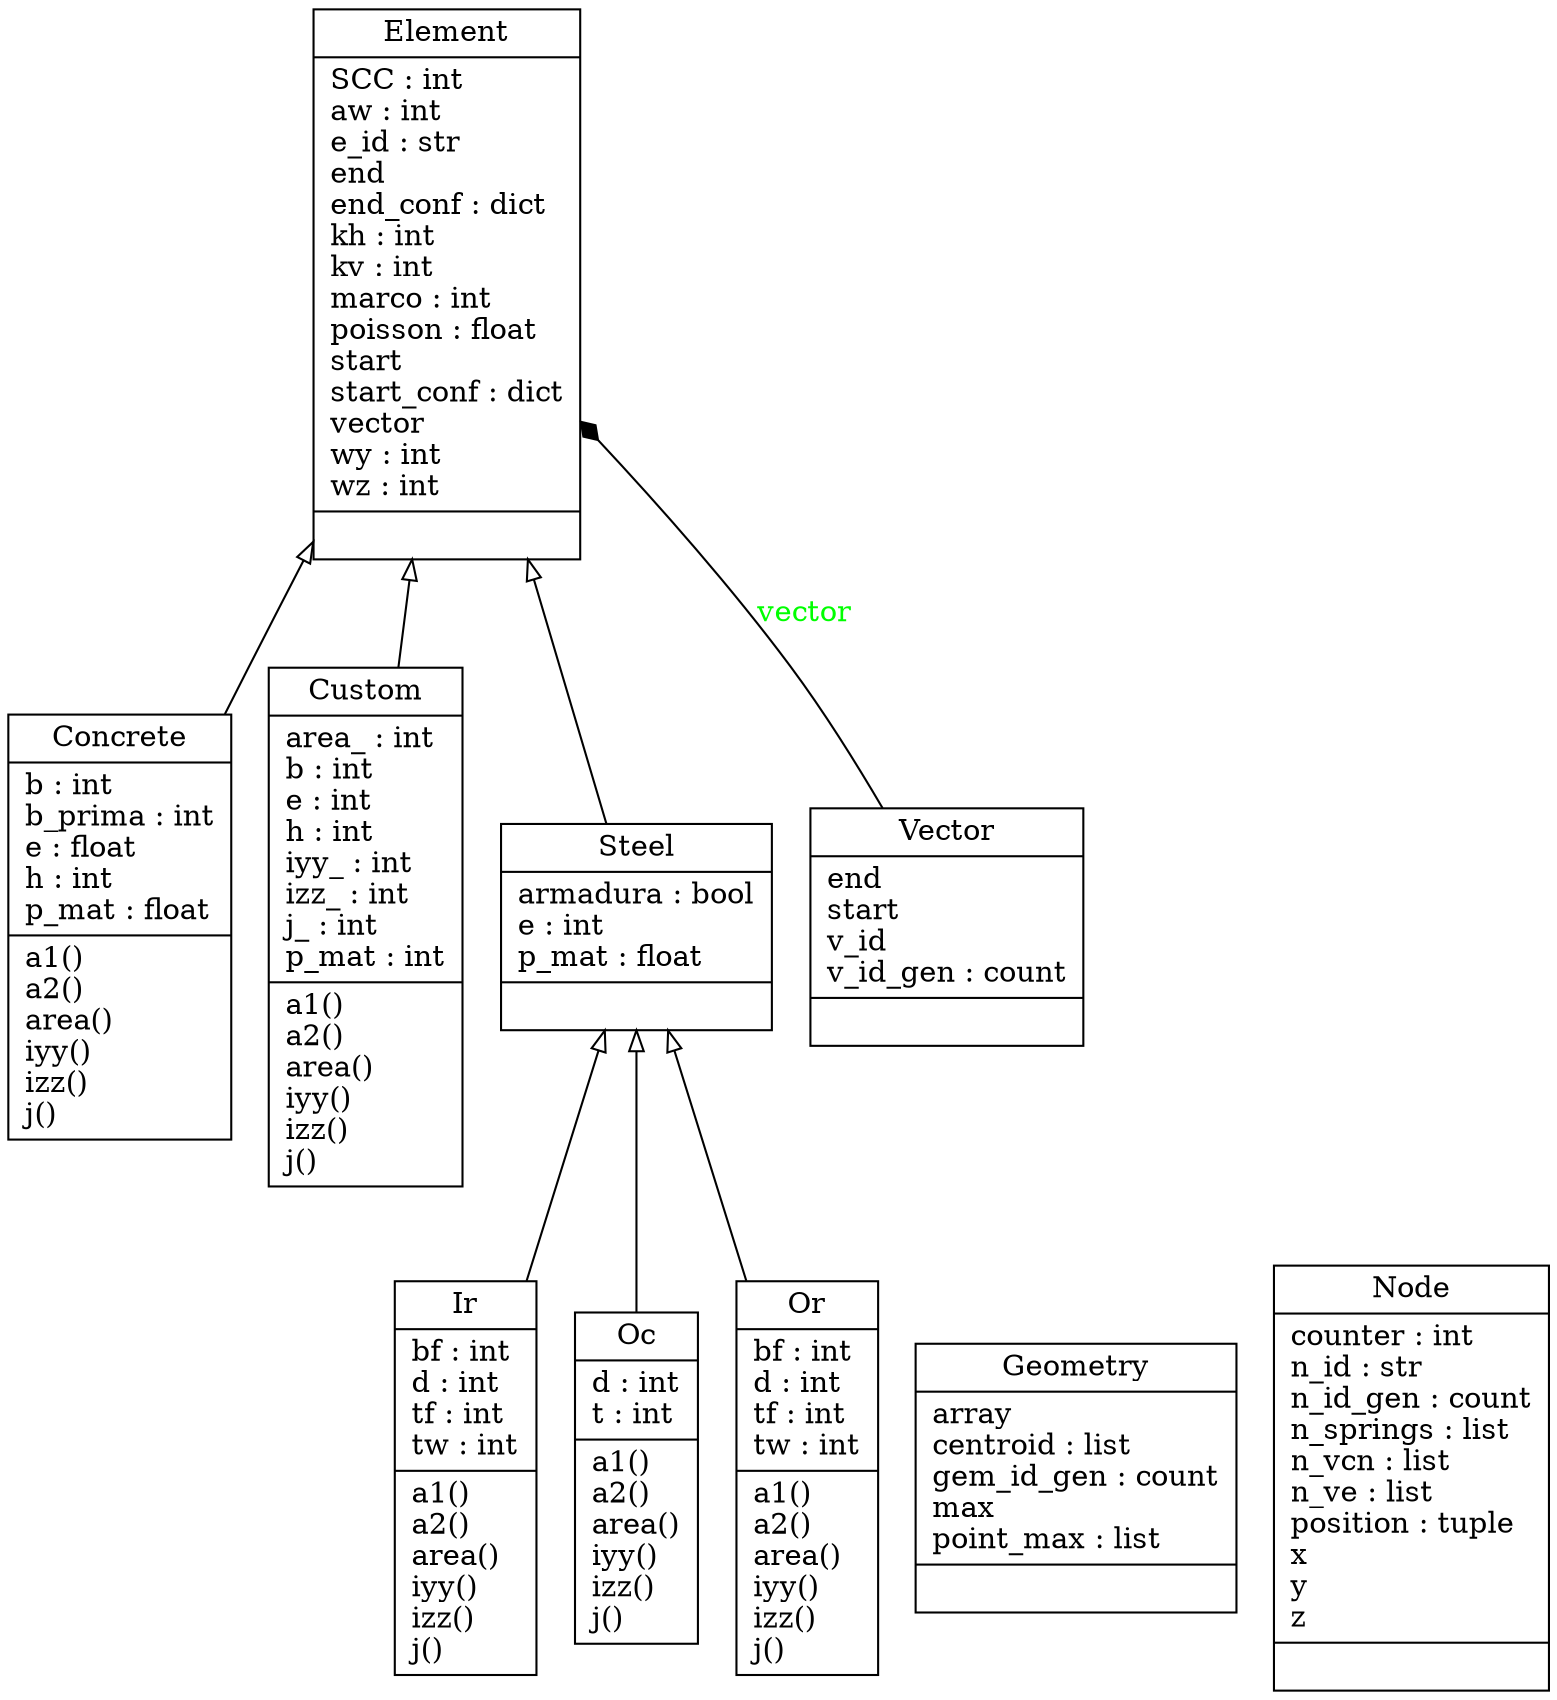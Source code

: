digraph "classes" {
charset="utf-8"
rankdir=BT
"0" [label="{Concrete|b : int\lb_prima : int\le : float\lh : int\lp_mat : float\l|a1()\la2()\larea()\liyy()\lizz()\lj()\l}", shape="record"];
"1" [label="{Custom|area_ : int\lb : int\le : int\lh : int\liyy_ : int\lizz_ : int\lj_ : int\lp_mat : int\l|a1()\la2()\larea()\liyy()\lizz()\lj()\l}", shape="record"];
"2" [label="{Element|SCC : int\law : int\le_id : str\lend\lend_conf : dict\lkh : int\lkv : int\lmarco : int\lpoisson : float\lstart\lstart_conf : dict\lvector\lwy : int\lwz : int\l|}", shape="record"];
"3" [label="{Geometry|array\lcentroid : list\lgem_id_gen : count\lmax\lpoint_max : list\l|}", shape="record"];
"4" [label="{Ir|bf : int\ld : int\ltf : int\ltw : int\l|a1()\la2()\larea()\liyy()\lizz()\lj()\l}", shape="record"];
"5" [label="{Node|counter : int\ln_id : str\ln_id_gen : count\ln_springs : list\ln_vcn : list\ln_ve : list\lposition : tuple\lx\ly\lz\l|}", shape="record"];
"6" [label="{Oc|d : int\lt : int\l|a1()\la2()\larea()\liyy()\lizz()\lj()\l}", shape="record"];
"7" [label="{Or|bf : int\ld : int\ltf : int\ltw : int\l|a1()\la2()\larea()\liyy()\lizz()\lj()\l}", shape="record"];
"8" [label="{Steel|armadura : bool\le : int\lp_mat : float\l|}", shape="record"];
"9" [label="{Vector|end\lstart\lv_id\lv_id_gen : count\l|}", shape="record"];
"0" -> "2" [arrowhead="empty", arrowtail="none"];
"1" -> "2" [arrowhead="empty", arrowtail="none"];
"4" -> "8" [arrowhead="empty", arrowtail="none"];
"6" -> "8" [arrowhead="empty", arrowtail="none"];
"7" -> "8" [arrowhead="empty", arrowtail="none"];
"8" -> "2" [arrowhead="empty", arrowtail="none"];
"9" -> "2" [arrowhead="diamond", arrowtail="none", fontcolor="green", label="vector", style="solid"];
}
